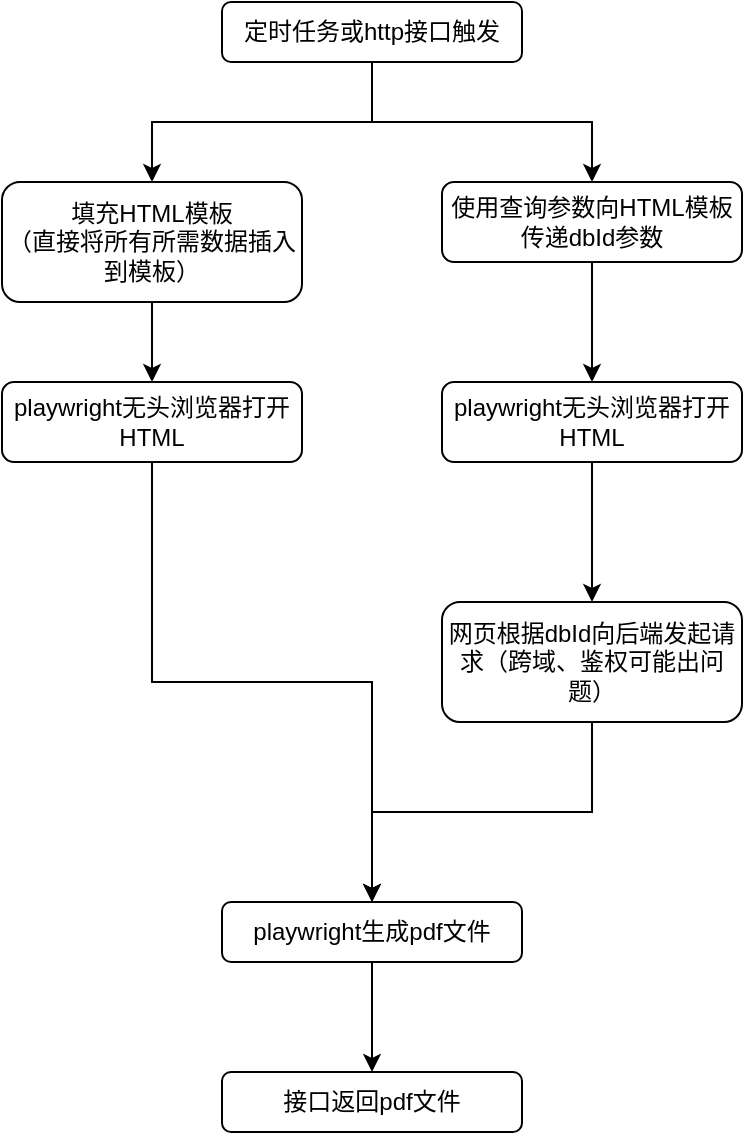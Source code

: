 <mxfile version="26.0.6">
  <diagram name="第 1 页" id="7n4_X7m-PvC-wX_iZSXa">
    <mxGraphModel dx="1053" dy="745" grid="1" gridSize="10" guides="1" tooltips="1" connect="1" arrows="1" fold="1" page="1" pageScale="1" pageWidth="827" pageHeight="1169" math="0" shadow="0">
      <root>
        <mxCell id="0" />
        <mxCell id="1" parent="0" />
        <mxCell id="Mg4e86TxbMPJbx09BRZh-6" style="edgeStyle=orthogonalEdgeStyle;rounded=0;orthogonalLoop=1;jettySize=auto;html=1;exitX=0.5;exitY=1;exitDx=0;exitDy=0;" edge="1" parent="1" source="Mg4e86TxbMPJbx09BRZh-1" target="Mg4e86TxbMPJbx09BRZh-2">
          <mxGeometry relative="1" as="geometry" />
        </mxCell>
        <mxCell id="Mg4e86TxbMPJbx09BRZh-7" style="edgeStyle=orthogonalEdgeStyle;rounded=0;orthogonalLoop=1;jettySize=auto;html=1;exitX=0.5;exitY=1;exitDx=0;exitDy=0;" edge="1" parent="1" source="Mg4e86TxbMPJbx09BRZh-1" target="Mg4e86TxbMPJbx09BRZh-3">
          <mxGeometry relative="1" as="geometry" />
        </mxCell>
        <mxCell id="Mg4e86TxbMPJbx09BRZh-1" value="定时任务或http接口触发" style="rounded=1;whiteSpace=wrap;html=1;" vertex="1" parent="1">
          <mxGeometry x="290" y="50" width="150" height="30" as="geometry" />
        </mxCell>
        <mxCell id="Mg4e86TxbMPJbx09BRZh-9" style="edgeStyle=orthogonalEdgeStyle;rounded=0;orthogonalLoop=1;jettySize=auto;html=1;exitX=0.5;exitY=1;exitDx=0;exitDy=0;entryX=0.5;entryY=0;entryDx=0;entryDy=0;" edge="1" parent="1" source="Mg4e86TxbMPJbx09BRZh-2" target="Mg4e86TxbMPJbx09BRZh-5">
          <mxGeometry relative="1" as="geometry" />
        </mxCell>
        <mxCell id="Mg4e86TxbMPJbx09BRZh-2" value="&lt;div&gt;填充HTML模板&lt;/div&gt;&lt;div&gt;（直接将所有所需数据插入到模板）&lt;/div&gt;" style="rounded=1;whiteSpace=wrap;html=1;" vertex="1" parent="1">
          <mxGeometry x="180" y="140" width="150" height="60" as="geometry" />
        </mxCell>
        <mxCell id="Mg4e86TxbMPJbx09BRZh-10" style="edgeStyle=orthogonalEdgeStyle;rounded=0;orthogonalLoop=1;jettySize=auto;html=1;exitX=0.5;exitY=1;exitDx=0;exitDy=0;" edge="1" parent="1" source="Mg4e86TxbMPJbx09BRZh-3" target="Mg4e86TxbMPJbx09BRZh-4">
          <mxGeometry relative="1" as="geometry" />
        </mxCell>
        <mxCell id="Mg4e86TxbMPJbx09BRZh-3" value="使用查询参数向HTML模板传递dbId参数" style="rounded=1;whiteSpace=wrap;html=1;" vertex="1" parent="1">
          <mxGeometry x="400" y="140" width="150" height="40" as="geometry" />
        </mxCell>
        <mxCell id="Mg4e86TxbMPJbx09BRZh-14" style="edgeStyle=orthogonalEdgeStyle;rounded=0;orthogonalLoop=1;jettySize=auto;html=1;exitX=0.5;exitY=1;exitDx=0;exitDy=0;entryX=0.5;entryY=0;entryDx=0;entryDy=0;" edge="1" parent="1" source="Mg4e86TxbMPJbx09BRZh-4" target="Mg4e86TxbMPJbx09BRZh-11">
          <mxGeometry relative="1" as="geometry" />
        </mxCell>
        <mxCell id="Mg4e86TxbMPJbx09BRZh-4" value="playwright无头浏览器打开HTML" style="rounded=1;whiteSpace=wrap;html=1;" vertex="1" parent="1">
          <mxGeometry x="400" y="240" width="150" height="40" as="geometry" />
        </mxCell>
        <mxCell id="Mg4e86TxbMPJbx09BRZh-13" style="edgeStyle=orthogonalEdgeStyle;rounded=0;orthogonalLoop=1;jettySize=auto;html=1;exitX=0.5;exitY=1;exitDx=0;exitDy=0;entryX=0.5;entryY=0;entryDx=0;entryDy=0;" edge="1" parent="1" source="Mg4e86TxbMPJbx09BRZh-5" target="Mg4e86TxbMPJbx09BRZh-12">
          <mxGeometry relative="1" as="geometry" />
        </mxCell>
        <mxCell id="Mg4e86TxbMPJbx09BRZh-5" value="playwright无头浏览器打开HTML" style="rounded=1;whiteSpace=wrap;html=1;" vertex="1" parent="1">
          <mxGeometry x="180" y="240" width="150" height="40" as="geometry" />
        </mxCell>
        <mxCell id="Mg4e86TxbMPJbx09BRZh-15" style="edgeStyle=orthogonalEdgeStyle;rounded=0;orthogonalLoop=1;jettySize=auto;html=1;exitX=0.5;exitY=1;exitDx=0;exitDy=0;entryX=0.5;entryY=0;entryDx=0;entryDy=0;" edge="1" parent="1" source="Mg4e86TxbMPJbx09BRZh-11" target="Mg4e86TxbMPJbx09BRZh-12">
          <mxGeometry relative="1" as="geometry" />
        </mxCell>
        <mxCell id="Mg4e86TxbMPJbx09BRZh-11" value="网页根据dbId向后端发起请求（跨域、鉴权可能出问题）" style="rounded=1;whiteSpace=wrap;html=1;" vertex="1" parent="1">
          <mxGeometry x="400" y="350" width="150" height="60" as="geometry" />
        </mxCell>
        <mxCell id="Mg4e86TxbMPJbx09BRZh-16" style="edgeStyle=orthogonalEdgeStyle;rounded=0;orthogonalLoop=1;jettySize=auto;html=1;exitX=0.5;exitY=1;exitDx=0;exitDy=0;entryX=0.5;entryY=0;entryDx=0;entryDy=0;" edge="1" parent="1" source="Mg4e86TxbMPJbx09BRZh-12" target="Mg4e86TxbMPJbx09BRZh-17">
          <mxGeometry relative="1" as="geometry">
            <mxPoint x="365" y="580" as="targetPoint" />
          </mxGeometry>
        </mxCell>
        <mxCell id="Mg4e86TxbMPJbx09BRZh-12" value="playwright生成pdf文件" style="rounded=1;whiteSpace=wrap;html=1;" vertex="1" parent="1">
          <mxGeometry x="290" y="500" width="150" height="30" as="geometry" />
        </mxCell>
        <mxCell id="Mg4e86TxbMPJbx09BRZh-17" value="&lt;div&gt;接口返回pdf文件&lt;/div&gt;" style="rounded=1;whiteSpace=wrap;html=1;" vertex="1" parent="1">
          <mxGeometry x="290" y="585" width="150" height="30" as="geometry" />
        </mxCell>
      </root>
    </mxGraphModel>
  </diagram>
</mxfile>
